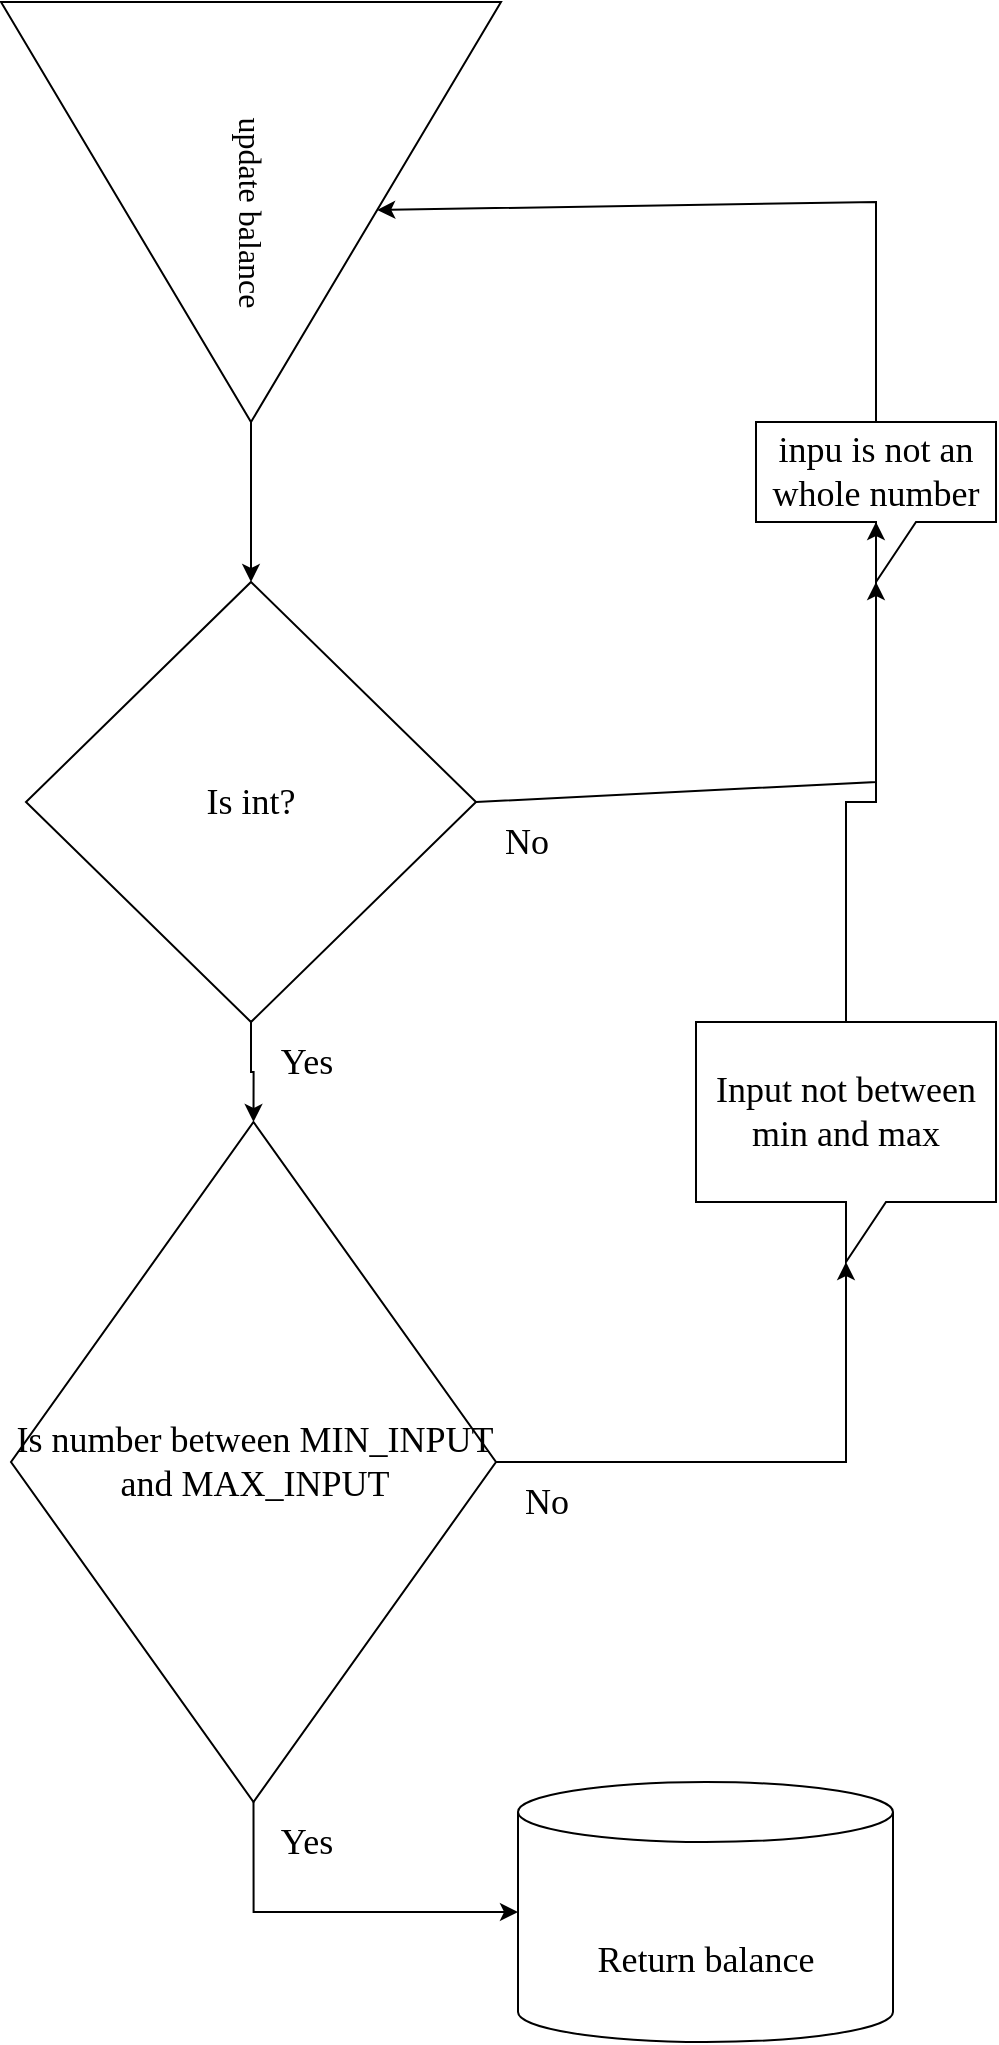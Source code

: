 <mxfile version="20.2.3" type="device" pages="3"><diagram id="SPMbfhhFn0Z66mbnibNP" name="Update Balance Routine"><mxGraphModel dx="1422" dy="857" grid="1" gridSize="10" guides="1" tooltips="1" connect="1" arrows="1" fold="1" page="1" pageScale="1" pageWidth="850" pageHeight="1100" math="0" shadow="0"><root><mxCell id="0"/><mxCell id="1" parent="0"/><mxCell id="RsWdcqS6Ee8euBbiD9AN-1" value="&lt;font size=&quot;3&quot;&gt;update balance&lt;/font&gt;" style="triangle;whiteSpace=wrap;html=1;rotation=90;fontFamily=Times New Roman;" parent="1" vertex="1"><mxGeometry x="92.5" y="30" width="210" height="250" as="geometry"/></mxCell><mxCell id="RsWdcqS6Ee8euBbiD9AN-21" style="edgeStyle=orthogonalEdgeStyle;rounded=0;orthogonalLoop=1;jettySize=auto;html=1;exitX=0.5;exitY=1;exitDx=0;exitDy=0;entryX=0.5;entryY=0;entryDx=0;entryDy=0;fontFamily=Times New Roman;fontSize=18;" parent="1" source="RsWdcqS6Ee8euBbiD9AN-3" target="RsWdcqS6Ee8euBbiD9AN-18" edge="1"><mxGeometry relative="1" as="geometry"/></mxCell><mxCell id="RsWdcqS6Ee8euBbiD9AN-3" value="Is int?" style="rhombus;whiteSpace=wrap;html=1;fontFamily=Times New Roman;fontSize=18;" parent="1" vertex="1"><mxGeometry x="85" y="340" width="225" height="220" as="geometry"/></mxCell><mxCell id="RsWdcqS6Ee8euBbiD9AN-4" value="inpu is not an whole number" style="shape=callout;whiteSpace=wrap;html=1;perimeter=calloutPerimeter;fontFamily=Times New Roman;fontSize=18;" parent="1" vertex="1"><mxGeometry x="450" y="260" width="120" height="80" as="geometry"/></mxCell><mxCell id="RsWdcqS6Ee8euBbiD9AN-8" value="" style="endArrow=classic;html=1;rounded=0;fontFamily=Times New Roman;fontSize=18;exitX=1;exitY=0.5;exitDx=0;exitDy=0;" parent="1" source="RsWdcqS6Ee8euBbiD9AN-1" target="RsWdcqS6Ee8euBbiD9AN-3" edge="1"><mxGeometry width="50" height="50" relative="1" as="geometry"><mxPoint x="400" y="440" as="sourcePoint"/><mxPoint x="450" y="390" as="targetPoint"/></mxGeometry></mxCell><mxCell id="RsWdcqS6Ee8euBbiD9AN-9" value="" style="endArrow=classic;html=1;rounded=0;fontFamily=Times New Roman;fontSize=18;exitX=1;exitY=0.5;exitDx=0;exitDy=0;entryX=0;entryY=0;entryDx=60;entryDy=80;entryPerimeter=0;" parent="1" source="RsWdcqS6Ee8euBbiD9AN-3" target="RsWdcqS6Ee8euBbiD9AN-4" edge="1"><mxGeometry width="50" height="50" relative="1" as="geometry"><mxPoint x="400" y="440" as="sourcePoint"/><mxPoint x="450" y="390" as="targetPoint"/><Array as="points"><mxPoint x="510" y="440"/></Array></mxGeometry></mxCell><mxCell id="RsWdcqS6Ee8euBbiD9AN-12" value="" style="endArrow=classic;html=1;rounded=0;fontFamily=Times New Roman;fontSize=18;" parent="1" source="RsWdcqS6Ee8euBbiD9AN-4" target="RsWdcqS6Ee8euBbiD9AN-1" edge="1"><mxGeometry width="50" height="50" relative="1" as="geometry"><mxPoint x="400" y="440" as="sourcePoint"/><mxPoint x="450" y="390" as="targetPoint"/><Array as="points"><mxPoint x="510" y="150"/></Array></mxGeometry></mxCell><mxCell id="RsWdcqS6Ee8euBbiD9AN-16" value="No" style="text;html=1;align=center;verticalAlign=middle;resizable=0;points=[];autosize=1;strokeColor=none;fillColor=none;fontSize=18;fontFamily=Times New Roman;" parent="1" vertex="1"><mxGeometry x="310" y="450" width="50" height="40" as="geometry"/></mxCell><mxCell id="RsWdcqS6Ee8euBbiD9AN-17" value="Yes" style="text;html=1;align=center;verticalAlign=middle;resizable=0;points=[];autosize=1;strokeColor=none;fillColor=none;fontSize=18;fontFamily=Times New Roman;" parent="1" vertex="1"><mxGeometry x="200" y="560" width="50" height="40" as="geometry"/></mxCell><mxCell id="RsWdcqS6Ee8euBbiD9AN-24" style="edgeStyle=orthogonalEdgeStyle;rounded=0;orthogonalLoop=1;jettySize=auto;html=1;exitX=1;exitY=0.5;exitDx=0;exitDy=0;entryX=0;entryY=0;entryDx=75;entryDy=120;entryPerimeter=0;fontFamily=Times New Roman;fontSize=18;" parent="1" source="RsWdcqS6Ee8euBbiD9AN-18" target="RsWdcqS6Ee8euBbiD9AN-22" edge="1"><mxGeometry relative="1" as="geometry"/></mxCell><mxCell id="RsWdcqS6Ee8euBbiD9AN-30" style="edgeStyle=orthogonalEdgeStyle;rounded=0;orthogonalLoop=1;jettySize=auto;html=1;exitX=0.5;exitY=1;exitDx=0;exitDy=0;fontFamily=Times New Roman;fontSize=18;" parent="1" source="RsWdcqS6Ee8euBbiD9AN-18" target="RsWdcqS6Ee8euBbiD9AN-28" edge="1"><mxGeometry relative="1" as="geometry"/></mxCell><mxCell id="RsWdcqS6Ee8euBbiD9AN-18" value="Is number between MIN_INPUT and MAX_INPUT" style="rhombus;whiteSpace=wrap;html=1;fontFamily=Times New Roman;fontSize=18;" parent="1" vertex="1"><mxGeometry x="77.5" y="610" width="242.5" height="340" as="geometry"/></mxCell><mxCell id="RsWdcqS6Ee8euBbiD9AN-26" style="edgeStyle=orthogonalEdgeStyle;rounded=0;orthogonalLoop=1;jettySize=auto;html=1;exitX=0.5;exitY=0;exitDx=0;exitDy=0;exitPerimeter=0;fontFamily=Times New Roman;fontSize=18;" parent="1" source="RsWdcqS6Ee8euBbiD9AN-22" target="RsWdcqS6Ee8euBbiD9AN-4" edge="1"><mxGeometry relative="1" as="geometry"/></mxCell><mxCell id="RsWdcqS6Ee8euBbiD9AN-22" value="Input not between min and max" style="shape=callout;whiteSpace=wrap;html=1;perimeter=calloutPerimeter;fontFamily=Times New Roman;fontSize=18;" parent="1" vertex="1"><mxGeometry x="420" y="560" width="150" height="120" as="geometry"/></mxCell><mxCell id="RsWdcqS6Ee8euBbiD9AN-23" value="No" style="text;html=1;align=center;verticalAlign=middle;resizable=0;points=[];autosize=1;strokeColor=none;fillColor=none;fontSize=18;fontFamily=Times New Roman;" parent="1" vertex="1"><mxGeometry x="320" y="780" width="50" height="40" as="geometry"/></mxCell><mxCell id="RsWdcqS6Ee8euBbiD9AN-27" value="Yes" style="text;html=1;align=center;verticalAlign=middle;resizable=0;points=[];autosize=1;strokeColor=none;fillColor=none;fontSize=18;fontFamily=Times New Roman;" parent="1" vertex="1"><mxGeometry x="200" y="950" width="50" height="40" as="geometry"/></mxCell><mxCell id="RsWdcqS6Ee8euBbiD9AN-28" value="&lt;br&gt;Return balance" style="shape=cylinder3;whiteSpace=wrap;html=1;boundedLbl=1;backgroundOutline=1;size=15;fontFamily=Times New Roman;fontSize=18;" parent="1" vertex="1"><mxGeometry x="331" y="940" width="187.5" height="130" as="geometry"/></mxCell></root></mxGraphModel></diagram><diagram id="0Ff39OJ2ryD5jjM3CQEn" name="Update Betting Lines routine"><mxGraphModel dx="1102" dy="857" grid="1" gridSize="10" guides="1" tooltips="1" connect="1" arrows="1" fold="1" page="1" pageScale="1" pageWidth="850" pageHeight="1100" math="0" shadow="0"><root><mxCell id="0"/><mxCell id="1" parent="0"/><mxCell id="PrB3sqvKKg_4GsrGTrIg-1" value="&lt;font size=&quot;3&quot;&gt;Number of play lines&lt;br&gt;&lt;br&gt;&lt;/font&gt;" style="triangle;whiteSpace=wrap;html=1;rotation=90;fontFamily=Times New Roman;" vertex="1" parent="1"><mxGeometry x="92.5" y="30" width="210" height="250" as="geometry"/></mxCell><mxCell id="PrB3sqvKKg_4GsrGTrIg-2" style="edgeStyle=orthogonalEdgeStyle;rounded=0;orthogonalLoop=1;jettySize=auto;html=1;exitX=0.5;exitY=1;exitDx=0;exitDy=0;entryX=0.5;entryY=0;entryDx=0;entryDy=0;fontFamily=Times New Roman;fontSize=18;" edge="1" parent="1" source="PrB3sqvKKg_4GsrGTrIg-3" target="PrB3sqvKKg_4GsrGTrIg-12"><mxGeometry relative="1" as="geometry"/></mxCell><mxCell id="PrB3sqvKKg_4GsrGTrIg-3" value="Is int?" style="rhombus;whiteSpace=wrap;html=1;fontFamily=Times New Roman;fontSize=18;" vertex="1" parent="1"><mxGeometry x="85" y="340" width="225" height="220" as="geometry"/></mxCell><mxCell id="PrB3sqvKKg_4GsrGTrIg-4" value="inpu is not an whole number" style="shape=callout;whiteSpace=wrap;html=1;perimeter=calloutPerimeter;fontFamily=Times New Roman;fontSize=18;" vertex="1" parent="1"><mxGeometry x="450" y="260" width="120" height="80" as="geometry"/></mxCell><mxCell id="PrB3sqvKKg_4GsrGTrIg-5" value="" style="endArrow=classic;html=1;rounded=0;fontFamily=Times New Roman;fontSize=18;exitX=1;exitY=0.5;exitDx=0;exitDy=0;" edge="1" parent="1" source="PrB3sqvKKg_4GsrGTrIg-1" target="PrB3sqvKKg_4GsrGTrIg-3"><mxGeometry width="50" height="50" relative="1" as="geometry"><mxPoint x="400" y="440" as="sourcePoint"/><mxPoint x="450" y="390" as="targetPoint"/></mxGeometry></mxCell><mxCell id="PrB3sqvKKg_4GsrGTrIg-6" value="" style="endArrow=classic;html=1;rounded=0;fontFamily=Times New Roman;fontSize=18;exitX=1;exitY=0.5;exitDx=0;exitDy=0;entryX=0;entryY=0;entryDx=60;entryDy=80;entryPerimeter=0;" edge="1" parent="1" source="PrB3sqvKKg_4GsrGTrIg-3" target="PrB3sqvKKg_4GsrGTrIg-4"><mxGeometry width="50" height="50" relative="1" as="geometry"><mxPoint x="400" y="440" as="sourcePoint"/><mxPoint x="450" y="390" as="targetPoint"/><Array as="points"><mxPoint x="510" y="440"/></Array></mxGeometry></mxCell><mxCell id="PrB3sqvKKg_4GsrGTrIg-7" value="" style="endArrow=classic;html=1;rounded=0;fontFamily=Times New Roman;fontSize=18;" edge="1" parent="1" source="PrB3sqvKKg_4GsrGTrIg-4" target="PrB3sqvKKg_4GsrGTrIg-1"><mxGeometry width="50" height="50" relative="1" as="geometry"><mxPoint x="400" y="440" as="sourcePoint"/><mxPoint x="450" y="390" as="targetPoint"/><Array as="points"><mxPoint x="510" y="150"/></Array></mxGeometry></mxCell><mxCell id="PrB3sqvKKg_4GsrGTrIg-8" value="No" style="text;html=1;align=center;verticalAlign=middle;resizable=0;points=[];autosize=1;strokeColor=none;fillColor=none;fontSize=18;fontFamily=Times New Roman;" vertex="1" parent="1"><mxGeometry x="250" y="430" width="50" height="40" as="geometry"/></mxCell><mxCell id="PrB3sqvKKg_4GsrGTrIg-9" value="Yes" style="text;html=1;align=center;verticalAlign=middle;resizable=0;points=[];autosize=1;strokeColor=none;fillColor=none;fontSize=18;fontFamily=Times New Roman;" vertex="1" parent="1"><mxGeometry x="172.5" y="500" width="50" height="40" as="geometry"/></mxCell><mxCell id="PrB3sqvKKg_4GsrGTrIg-10" style="edgeStyle=orthogonalEdgeStyle;rounded=0;orthogonalLoop=1;jettySize=auto;html=1;exitX=1;exitY=0.5;exitDx=0;exitDy=0;entryX=0;entryY=0;entryDx=75;entryDy=120;entryPerimeter=0;fontFamily=Times New Roman;fontSize=18;" edge="1" parent="1" source="PrB3sqvKKg_4GsrGTrIg-12" target="PrB3sqvKKg_4GsrGTrIg-14"><mxGeometry relative="1" as="geometry"/></mxCell><mxCell id="PrB3sqvKKg_4GsrGTrIg-11" style="edgeStyle=orthogonalEdgeStyle;rounded=0;orthogonalLoop=1;jettySize=auto;html=1;exitX=0.5;exitY=1;exitDx=0;exitDy=0;fontFamily=Times New Roman;fontSize=18;" edge="1" parent="1" source="PrB3sqvKKg_4GsrGTrIg-12" target="PrB3sqvKKg_4GsrGTrIg-17"><mxGeometry relative="1" as="geometry"/></mxCell><mxCell id="PrB3sqvKKg_4GsrGTrIg-12" value="Is number between MIN_LINES and MAX_LINES" style="rhombus;whiteSpace=wrap;html=1;fontFamily=Times New Roman;fontSize=18;" vertex="1" parent="1"><mxGeometry x="77.5" y="610" width="242.5" height="340" as="geometry"/></mxCell><mxCell id="PrB3sqvKKg_4GsrGTrIg-13" style="edgeStyle=orthogonalEdgeStyle;rounded=0;orthogonalLoop=1;jettySize=auto;html=1;exitX=0.5;exitY=0;exitDx=0;exitDy=0;exitPerimeter=0;fontFamily=Times New Roman;fontSize=18;" edge="1" parent="1" source="PrB3sqvKKg_4GsrGTrIg-14" target="PrB3sqvKKg_4GsrGTrIg-4"><mxGeometry relative="1" as="geometry"/></mxCell><mxCell id="PrB3sqvKKg_4GsrGTrIg-14" value="Input not between min and max" style="shape=callout;whiteSpace=wrap;html=1;perimeter=calloutPerimeter;fontFamily=Times New Roman;fontSize=18;" vertex="1" parent="1"><mxGeometry x="420" y="560" width="150" height="120" as="geometry"/></mxCell><mxCell id="PrB3sqvKKg_4GsrGTrIg-15" value="No" style="text;html=1;align=center;verticalAlign=middle;resizable=0;points=[];autosize=1;strokeColor=none;fillColor=none;fontSize=18;fontFamily=Times New Roman;" vertex="1" parent="1"><mxGeometry x="260" y="770" width="50" height="40" as="geometry"/></mxCell><mxCell id="PrB3sqvKKg_4GsrGTrIg-16" value="Yes" style="text;html=1;align=center;verticalAlign=middle;resizable=0;points=[];autosize=1;strokeColor=none;fillColor=none;fontSize=18;fontFamily=Times New Roman;" vertex="1" parent="1"><mxGeometry x="172.5" y="880" width="50" height="40" as="geometry"/></mxCell><mxCell id="PrB3sqvKKg_4GsrGTrIg-17" value="&lt;br&gt;Return lines" style="shape=cylinder3;whiteSpace=wrap;html=1;boundedLbl=1;backgroundOutline=1;size=15;fontFamily=Times New Roman;fontSize=18;" vertex="1" parent="1"><mxGeometry x="331" y="940" width="187.5" height="130" as="geometry"/></mxCell></root></mxGraphModel></diagram><diagram id="Jh03R8Ec4-4eob7ZWFyO" name="Update bet Routine"><mxGraphModel dx="1102" dy="857" grid="1" gridSize="10" guides="1" tooltips="1" connect="1" arrows="1" fold="1" page="1" pageScale="1" pageWidth="850" pageHeight="1100" math="0" shadow="0"><root><mxCell id="0"/><mxCell id="1" parent="0"/><mxCell id="BAMgsfmqjOf0xWDMzn_w-1" value="&lt;font size=&quot;3&quot;&gt;Update bet per line&lt;br&gt;&lt;/font&gt;" style="triangle;whiteSpace=wrap;html=1;rotation=90;fontFamily=Times New Roman;" vertex="1" parent="1"><mxGeometry x="92.5" y="30" width="210" height="250" as="geometry"/></mxCell><mxCell id="BAMgsfmqjOf0xWDMzn_w-2" style="edgeStyle=orthogonalEdgeStyle;rounded=0;orthogonalLoop=1;jettySize=auto;html=1;exitX=0.5;exitY=1;exitDx=0;exitDy=0;entryX=0.5;entryY=0;entryDx=0;entryDy=0;fontFamily=Times New Roman;fontSize=18;" edge="1" parent="1" source="BAMgsfmqjOf0xWDMzn_w-3" target="BAMgsfmqjOf0xWDMzn_w-12"><mxGeometry relative="1" as="geometry"/></mxCell><mxCell id="BAMgsfmqjOf0xWDMzn_w-3" value="Is int?" style="rhombus;whiteSpace=wrap;html=1;fontFamily=Times New Roman;fontSize=18;" vertex="1" parent="1"><mxGeometry x="85" y="340" width="225" height="220" as="geometry"/></mxCell><mxCell id="BAMgsfmqjOf0xWDMzn_w-4" value="inpu is not an whole number" style="shape=callout;whiteSpace=wrap;html=1;perimeter=calloutPerimeter;fontFamily=Times New Roman;fontSize=18;" vertex="1" parent="1"><mxGeometry x="450" y="260" width="120" height="80" as="geometry"/></mxCell><mxCell id="BAMgsfmqjOf0xWDMzn_w-5" value="" style="endArrow=classic;html=1;rounded=0;fontFamily=Times New Roman;fontSize=18;exitX=1;exitY=0.5;exitDx=0;exitDy=0;" edge="1" parent="1" source="BAMgsfmqjOf0xWDMzn_w-1" target="BAMgsfmqjOf0xWDMzn_w-3"><mxGeometry width="50" height="50" relative="1" as="geometry"><mxPoint x="400" y="440" as="sourcePoint"/><mxPoint x="450" y="390" as="targetPoint"/></mxGeometry></mxCell><mxCell id="BAMgsfmqjOf0xWDMzn_w-6" value="" style="endArrow=classic;html=1;rounded=0;fontFamily=Times New Roman;fontSize=18;exitX=1;exitY=0.5;exitDx=0;exitDy=0;entryX=0;entryY=0;entryDx=60;entryDy=80;entryPerimeter=0;" edge="1" parent="1" source="BAMgsfmqjOf0xWDMzn_w-3" target="BAMgsfmqjOf0xWDMzn_w-4"><mxGeometry width="50" height="50" relative="1" as="geometry"><mxPoint x="400" y="440" as="sourcePoint"/><mxPoint x="450" y="390" as="targetPoint"/><Array as="points"><mxPoint x="510" y="440"/></Array></mxGeometry></mxCell><mxCell id="BAMgsfmqjOf0xWDMzn_w-7" value="" style="endArrow=classic;html=1;rounded=0;fontFamily=Times New Roman;fontSize=18;" edge="1" parent="1" source="BAMgsfmqjOf0xWDMzn_w-4" target="BAMgsfmqjOf0xWDMzn_w-1"><mxGeometry width="50" height="50" relative="1" as="geometry"><mxPoint x="400" y="440" as="sourcePoint"/><mxPoint x="450" y="390" as="targetPoint"/><Array as="points"><mxPoint x="510" y="150"/></Array></mxGeometry></mxCell><mxCell id="BAMgsfmqjOf0xWDMzn_w-8" value="No" style="text;html=1;align=center;verticalAlign=middle;resizable=0;points=[];autosize=1;strokeColor=none;fillColor=none;fontSize=18;fontFamily=Times New Roman;" vertex="1" parent="1"><mxGeometry x="250" y="430" width="50" height="40" as="geometry"/></mxCell><mxCell id="BAMgsfmqjOf0xWDMzn_w-9" value="Yes" style="text;html=1;align=center;verticalAlign=middle;resizable=0;points=[];autosize=1;strokeColor=none;fillColor=none;fontSize=18;fontFamily=Times New Roman;" vertex="1" parent="1"><mxGeometry x="172.5" y="500" width="50" height="40" as="geometry"/></mxCell><mxCell id="BAMgsfmqjOf0xWDMzn_w-10" style="edgeStyle=orthogonalEdgeStyle;rounded=0;orthogonalLoop=1;jettySize=auto;html=1;exitX=1;exitY=0.5;exitDx=0;exitDy=0;entryX=0;entryY=0;entryDx=75;entryDy=120;entryPerimeter=0;fontFamily=Times New Roman;fontSize=18;" edge="1" parent="1" source="BAMgsfmqjOf0xWDMzn_w-12" target="BAMgsfmqjOf0xWDMzn_w-14"><mxGeometry relative="1" as="geometry"/></mxCell><mxCell id="BAMgsfmqjOf0xWDMzn_w-11" style="edgeStyle=orthogonalEdgeStyle;rounded=0;orthogonalLoop=1;jettySize=auto;html=1;exitX=0.5;exitY=1;exitDx=0;exitDy=0;fontFamily=Times New Roman;fontSize=18;" edge="1" parent="1" source="BAMgsfmqjOf0xWDMzn_w-12" target="BAMgsfmqjOf0xWDMzn_w-17"><mxGeometry relative="1" as="geometry"/></mxCell><mxCell id="BAMgsfmqjOf0xWDMzn_w-12" value="Bet * Lines &amp;lt;= Balance" style="rhombus;whiteSpace=wrap;html=1;fontFamily=Times New Roman;fontSize=18;" vertex="1" parent="1"><mxGeometry x="77.5" y="610" width="242.5" height="340" as="geometry"/></mxCell><mxCell id="BAMgsfmqjOf0xWDMzn_w-13" style="edgeStyle=orthogonalEdgeStyle;rounded=0;orthogonalLoop=1;jettySize=auto;html=1;exitX=0.5;exitY=0;exitDx=0;exitDy=0;exitPerimeter=0;fontFamily=Times New Roman;fontSize=18;" edge="1" parent="1" source="BAMgsfmqjOf0xWDMzn_w-14" target="BAMgsfmqjOf0xWDMzn_w-4"><mxGeometry relative="1" as="geometry"/></mxCell><mxCell id="BAMgsfmqjOf0xWDMzn_w-14" value="Total bet greater then balance" style="shape=callout;whiteSpace=wrap;html=1;perimeter=calloutPerimeter;fontFamily=Times New Roman;fontSize=18;" vertex="1" parent="1"><mxGeometry x="420" y="560" width="150" height="120" as="geometry"/></mxCell><mxCell id="BAMgsfmqjOf0xWDMzn_w-15" value="No" style="text;html=1;align=center;verticalAlign=middle;resizable=0;points=[];autosize=1;strokeColor=none;fillColor=none;fontSize=18;fontFamily=Times New Roman;" vertex="1" parent="1"><mxGeometry x="280" y="760" width="50" height="40" as="geometry"/></mxCell><mxCell id="BAMgsfmqjOf0xWDMzn_w-16" value="Yes" style="text;html=1;align=center;verticalAlign=middle;resizable=0;points=[];autosize=1;strokeColor=none;fillColor=none;fontSize=18;fontFamily=Times New Roman;" vertex="1" parent="1"><mxGeometry x="172.5" y="880" width="50" height="40" as="geometry"/></mxCell><mxCell id="BAMgsfmqjOf0xWDMzn_w-17" value="&lt;br&gt;Return bet, bet_per_line" style="shape=cylinder3;whiteSpace=wrap;html=1;boundedLbl=1;backgroundOutline=1;size=15;fontFamily=Times New Roman;fontSize=18;" vertex="1" parent="1"><mxGeometry x="331" y="940" width="187.5" height="130" as="geometry"/></mxCell><mxCell id="BAMgsfmqjOf0xWDMzn_w-24" style="edgeStyle=orthogonalEdgeStyle;rounded=0;orthogonalLoop=1;jettySize=auto;html=1;exitX=0;exitY=0.5;exitDx=0;exitDy=0;entryX=0.53;entryY=0.035;entryDx=0;entryDy=0;entryPerimeter=0;fontFamily=Times New Roman;fontSize=18;" edge="1" parent="1" source="BAMgsfmqjOf0xWDMzn_w-18" target="BAMgsfmqjOf0xWDMzn_w-12"><mxGeometry relative="1" as="geometry"><Array as="points"><mxPoint x="470" y="810"/><mxPoint x="470" y="670"/><mxPoint x="280" y="670"/><mxPoint x="280" y="622"/></Array></mxGeometry></mxCell><mxCell id="BAMgsfmqjOf0xWDMzn_w-18" value="lines" style="rounded=0;whiteSpace=wrap;html=1;fontFamily=Times New Roman;fontSize=18;" vertex="1" parent="1"><mxGeometry x="670" y="780" width="120" height="60" as="geometry"/></mxCell><mxCell id="BAMgsfmqjOf0xWDMzn_w-22" style="edgeStyle=orthogonalEdgeStyle;rounded=0;orthogonalLoop=1;jettySize=auto;html=1;exitX=0.5;exitY=1;exitDx=0;exitDy=0;entryX=0.872;entryY=0.35;entryDx=0;entryDy=0;entryPerimeter=0;fontFamily=Times New Roman;fontSize=18;" edge="1" parent="1" source="BAMgsfmqjOf0xWDMzn_w-19" target="BAMgsfmqjOf0xWDMzn_w-12"><mxGeometry relative="1" as="geometry"/></mxCell><mxCell id="BAMgsfmqjOf0xWDMzn_w-19" value="balance" style="rounded=0;whiteSpace=wrap;html=1;fontFamily=Times New Roman;fontSize=18;" vertex="1" parent="1"><mxGeometry x="670" y="650" width="120" height="60" as="geometry"/></mxCell></root></mxGraphModel></diagram></mxfile>